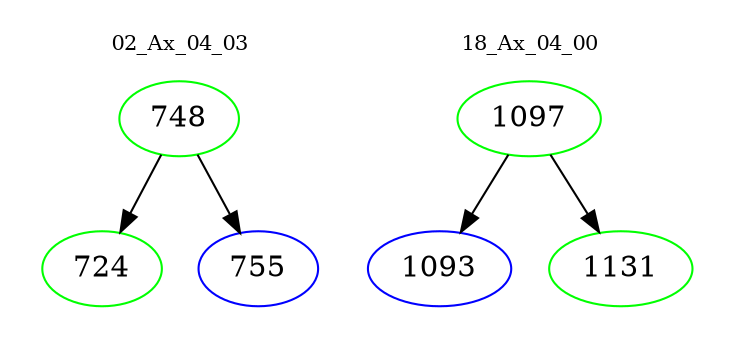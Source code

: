 digraph{
subgraph cluster_0 {
color = white
label = "02_Ax_04_03";
fontsize=10;
T0_748 [label="748", color="green"]
T0_748 -> T0_724 [color="black"]
T0_724 [label="724", color="green"]
T0_748 -> T0_755 [color="black"]
T0_755 [label="755", color="blue"]
}
subgraph cluster_1 {
color = white
label = "18_Ax_04_00";
fontsize=10;
T1_1097 [label="1097", color="green"]
T1_1097 -> T1_1093 [color="black"]
T1_1093 [label="1093", color="blue"]
T1_1097 -> T1_1131 [color="black"]
T1_1131 [label="1131", color="green"]
}
}
